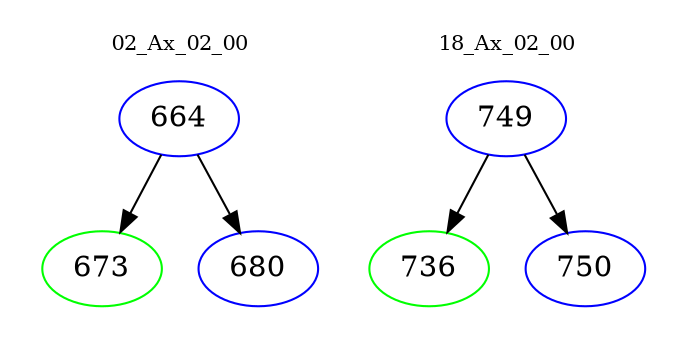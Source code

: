 digraph{
subgraph cluster_0 {
color = white
label = "02_Ax_02_00";
fontsize=10;
T0_664 [label="664", color="blue"]
T0_664 -> T0_673 [color="black"]
T0_673 [label="673", color="green"]
T0_664 -> T0_680 [color="black"]
T0_680 [label="680", color="blue"]
}
subgraph cluster_1 {
color = white
label = "18_Ax_02_00";
fontsize=10;
T1_749 [label="749", color="blue"]
T1_749 -> T1_736 [color="black"]
T1_736 [label="736", color="green"]
T1_749 -> T1_750 [color="black"]
T1_750 [label="750", color="blue"]
}
}
